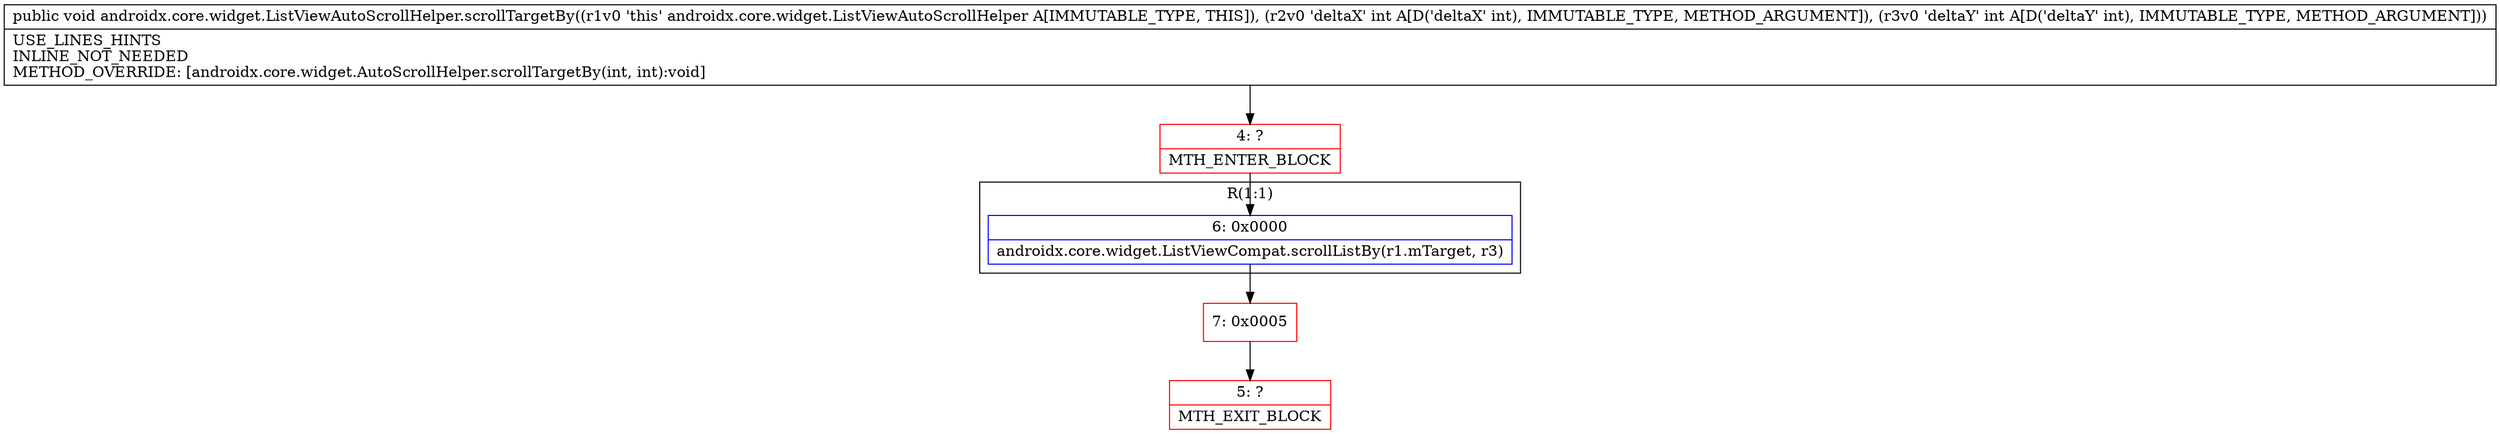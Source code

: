 digraph "CFG forandroidx.core.widget.ListViewAutoScrollHelper.scrollTargetBy(II)V" {
subgraph cluster_Region_1296933866 {
label = "R(1:1)";
node [shape=record,color=blue];
Node_6 [shape=record,label="{6\:\ 0x0000|androidx.core.widget.ListViewCompat.scrollListBy(r1.mTarget, r3)\l}"];
}
Node_4 [shape=record,color=red,label="{4\:\ ?|MTH_ENTER_BLOCK\l}"];
Node_7 [shape=record,color=red,label="{7\:\ 0x0005}"];
Node_5 [shape=record,color=red,label="{5\:\ ?|MTH_EXIT_BLOCK\l}"];
MethodNode[shape=record,label="{public void androidx.core.widget.ListViewAutoScrollHelper.scrollTargetBy((r1v0 'this' androidx.core.widget.ListViewAutoScrollHelper A[IMMUTABLE_TYPE, THIS]), (r2v0 'deltaX' int A[D('deltaX' int), IMMUTABLE_TYPE, METHOD_ARGUMENT]), (r3v0 'deltaY' int A[D('deltaY' int), IMMUTABLE_TYPE, METHOD_ARGUMENT]))  | USE_LINES_HINTS\lINLINE_NOT_NEEDED\lMETHOD_OVERRIDE: [androidx.core.widget.AutoScrollHelper.scrollTargetBy(int, int):void]\l}"];
MethodNode -> Node_4;Node_6 -> Node_7;
Node_4 -> Node_6;
Node_7 -> Node_5;
}

